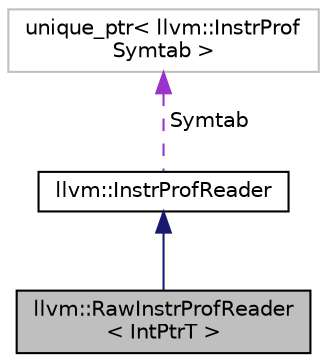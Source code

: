digraph "llvm::RawInstrProfReader&lt; IntPtrT &gt;"
{
 // LATEX_PDF_SIZE
  bgcolor="transparent";
  edge [fontname="Helvetica",fontsize="10",labelfontname="Helvetica",labelfontsize="10"];
  node [fontname="Helvetica",fontsize="10",shape=record];
  Node1 [label="llvm::RawInstrProfReader\l\< IntPtrT \>",height=0.2,width=0.4,color="black", fillcolor="grey75", style="filled", fontcolor="black",tooltip="Reader for the raw instrprof binary format from runtime."];
  Node2 -> Node1 [dir="back",color="midnightblue",fontsize="10",style="solid",fontname="Helvetica"];
  Node2 [label="llvm::InstrProfReader",height=0.2,width=0.4,color="black",URL="$classllvm_1_1InstrProfReader.html",tooltip="Base class and interface for reading profiling data of any known instrprof format."];
  Node3 -> Node2 [dir="back",color="darkorchid3",fontsize="10",style="dashed",label=" Symtab" ,fontname="Helvetica"];
  Node3 [label="unique_ptr\< llvm::InstrProf\lSymtab \>",height=0.2,width=0.4,color="grey75",tooltip=" "];
}
